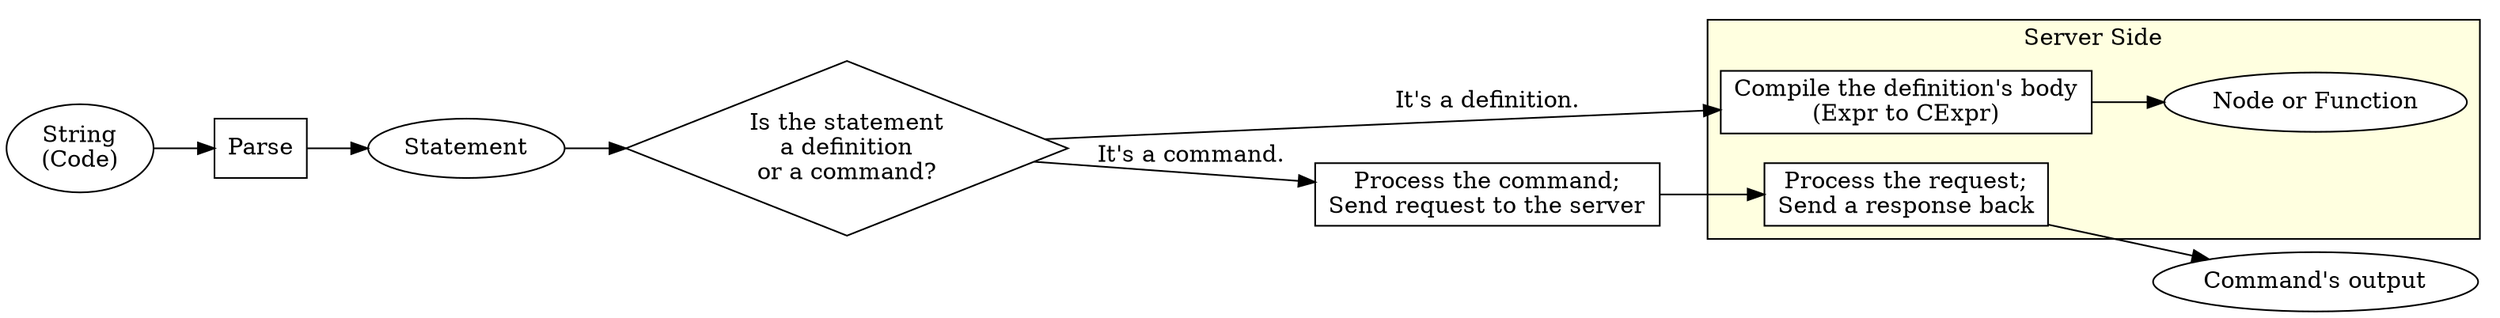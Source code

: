 digraph {
    rankdir=LR

    node [
        shape = square
        style = filled
        fillcolor = white
    ]

    subgraph cluster_server {
		style = filled
		fillcolor = lightyellow
        label = "Server Side"
    }

    // ----------------------------------------

    string [ label = <String<br/>(Code)>, shape = ellipse ]

    string -> parse
    parse [ label = <Parse>, shape = box ]

    parse -> statement
    statement [ label = <Statement>, shape = ellipse ]

    statement -> def_or_cmd
    def_or_cmd [ label = <Is the statement<br/>a definition<br/>or a command?>, shape = diamond ]

    def_or_cmd -> process_cmd [ label = <It's a command.> ]
    process_cmd [ label = <Process the command;<br/>Send request to the server>, shape = box ]

    process_cmd -> process_request
    subgraph cluster_server {
        process_request [ label = <Process the request;<br/>Send a response back>, shape = box ]
    }

    process_request -> cmd_output
    cmd_output [ label = <Command's output>, shape = ellipse ]

    def_or_cmd -> compile_def_body [ label = <It's a definition.> ]
    compile_def_body -> node_output
    subgraph cluster_server {
        compile_def_body [ label = <Compile the definition's body<br/>(Expr to CExpr)>, shape = box ]

        node_output [ label = <Node or Function>, shape = ellipse ]
    }

}
